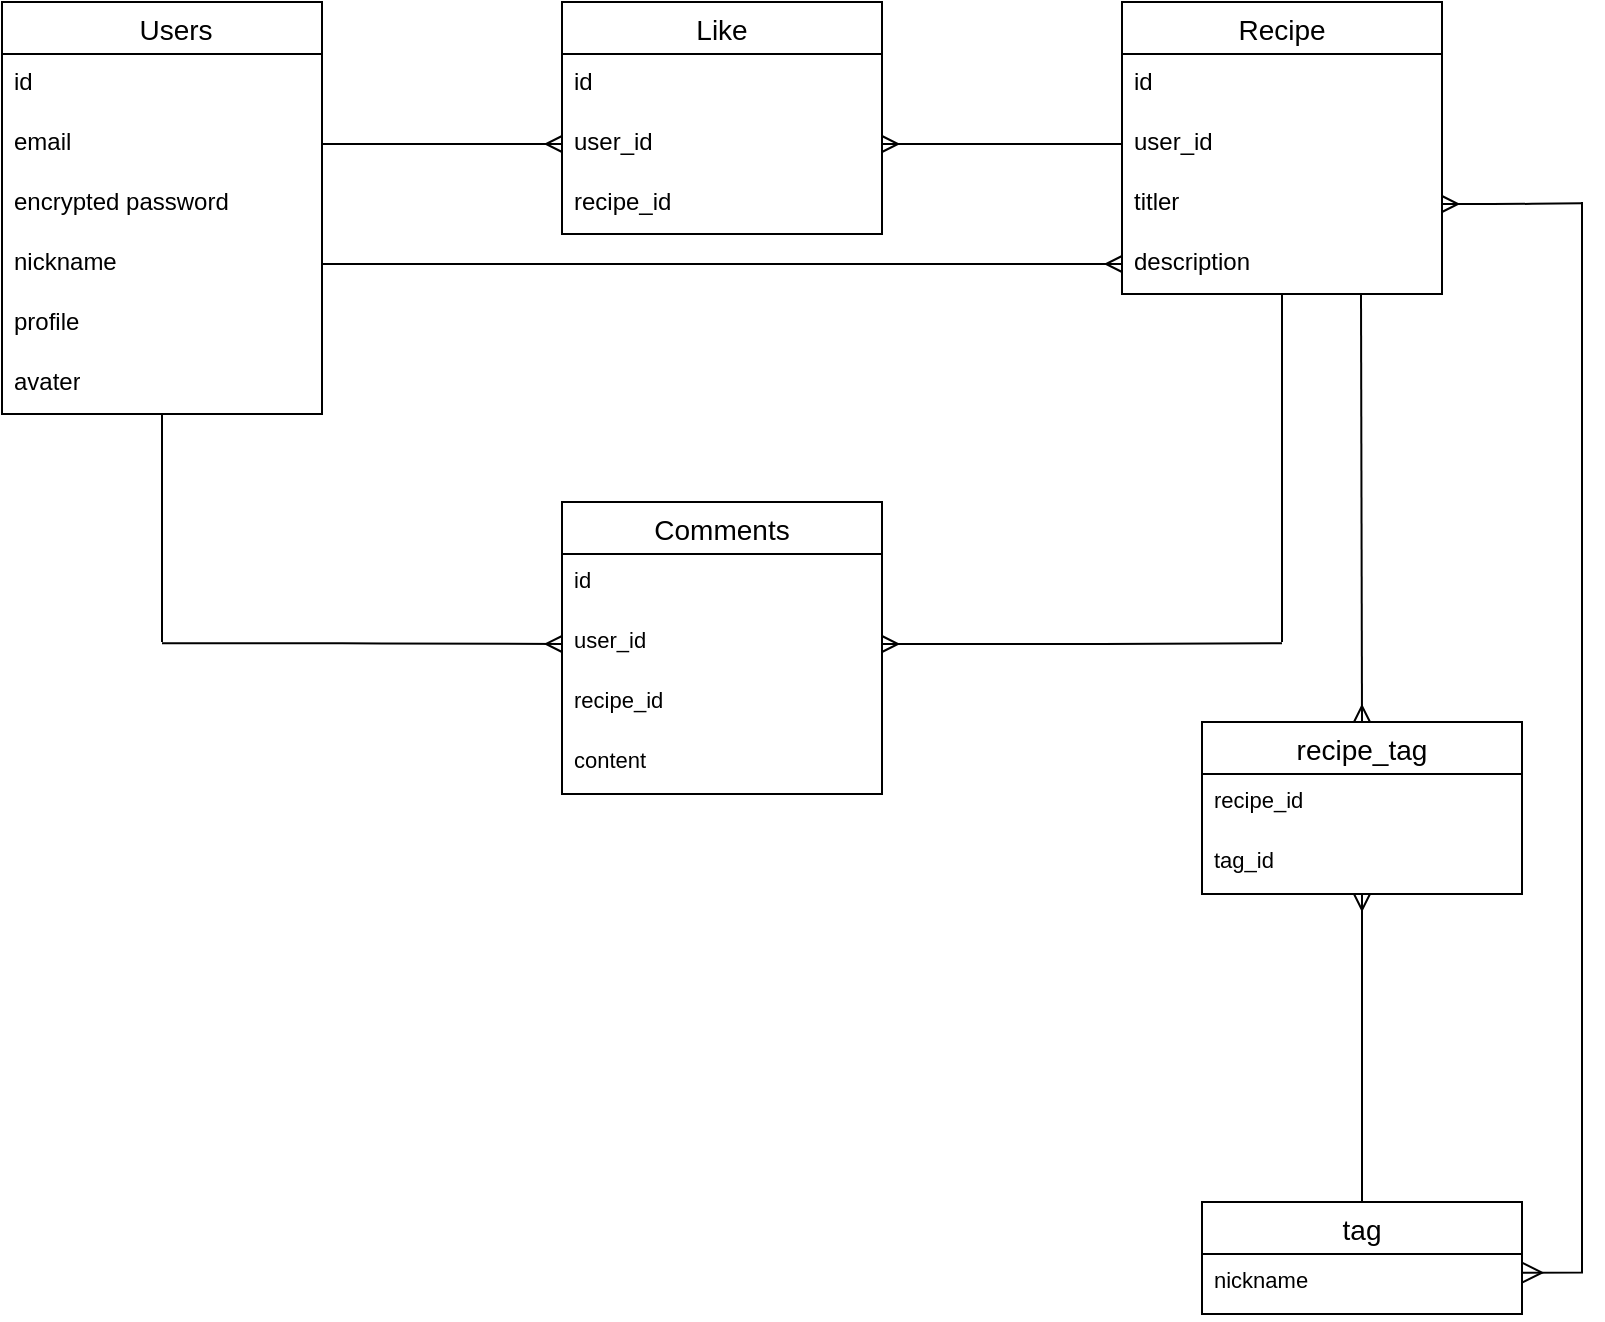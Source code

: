 <mxfile>
    <diagram id="brPnYw_xuJCFdPrKzFu4" name="ページ1">
        <mxGraphModel dx="572" dy="1611" grid="1" gridSize="10" guides="1" tooltips="1" connect="1" arrows="1" fold="1" page="1" pageScale="1" pageWidth="827" pageHeight="1169" math="0" shadow="0">
            <root>
                <mxCell id="0"/>
                <mxCell id="1" parent="0"/>
                <mxCell id="118" style="edgeStyle=elbowEdgeStyle;shape=connector;rounded=1;html=1;exitX=0.5;exitY=1;exitDx=0;exitDy=0;strokeColor=default;align=center;verticalAlign=middle;fontFamily=Helvetica;fontSize=11;fontColor=default;labelBackgroundColor=default;endArrow=none;endFill=0;" edge="1" parent="1" source="55">
                    <mxGeometry relative="1" as="geometry">
                        <mxPoint x="119.667" y="-760" as="targetPoint"/>
                    </mxGeometry>
                </mxCell>
                <mxCell id="55" value="　Users" style="swimlane;fontStyle=0;childLayout=stackLayout;horizontal=1;startSize=26;horizontalStack=0;resizeParent=1;resizeParentMax=0;resizeLast=0;collapsible=1;marginBottom=0;align=center;fontSize=14;" vertex="1" parent="1">
                    <mxGeometry x="40" y="-1080" width="160" height="206" as="geometry">
                        <mxRectangle x="60" y="-980" width="90" height="30" as="alternateBounds"/>
                    </mxGeometry>
                </mxCell>
                <mxCell id="56" value="id" style="text;strokeColor=none;fillColor=none;spacingLeft=4;spacingRight=4;overflow=hidden;rotatable=0;points=[[0,0.5],[1,0.5]];portConstraint=eastwest;fontSize=12;whiteSpace=wrap;html=1;" vertex="1" parent="55">
                    <mxGeometry y="26" width="160" height="30" as="geometry"/>
                </mxCell>
                <mxCell id="65" value="email&lt;div&gt;&lt;br&gt;&lt;/div&gt;" style="text;strokeColor=none;fillColor=none;spacingLeft=4;spacingRight=4;overflow=hidden;rotatable=0;points=[[0,0.5],[1,0.5]];portConstraint=eastwest;fontSize=12;whiteSpace=wrap;html=1;" vertex="1" parent="55">
                    <mxGeometry y="56" width="160" height="30" as="geometry"/>
                </mxCell>
                <mxCell id="68" value="&lt;div&gt;encrypted password&lt;/div&gt;" style="text;strokeColor=none;fillColor=none;spacingLeft=4;spacingRight=4;overflow=hidden;rotatable=0;points=[[0,0.5],[1,0.5]];portConstraint=eastwest;fontSize=12;whiteSpace=wrap;html=1;" vertex="1" parent="55">
                    <mxGeometry y="86" width="160" height="30" as="geometry"/>
                </mxCell>
                <mxCell id="69" value="&lt;div&gt;nickname&lt;/div&gt;" style="text;strokeColor=none;fillColor=none;spacingLeft=4;spacingRight=4;overflow=hidden;rotatable=0;points=[[0,0.5],[1,0.5]];portConstraint=eastwest;fontSize=12;whiteSpace=wrap;html=1;" vertex="1" parent="55">
                    <mxGeometry y="116" width="160" height="30" as="geometry"/>
                </mxCell>
                <mxCell id="72" value="&lt;div&gt;profile&lt;/div&gt;" style="text;strokeColor=none;fillColor=none;spacingLeft=4;spacingRight=4;overflow=hidden;rotatable=0;points=[[0,0.5],[1,0.5]];portConstraint=eastwest;fontSize=12;whiteSpace=wrap;html=1;" vertex="1" parent="55">
                    <mxGeometry y="146" width="160" height="30" as="geometry"/>
                </mxCell>
                <mxCell id="74" value="avater" style="text;strokeColor=none;fillColor=none;spacingLeft=4;spacingRight=4;overflow=hidden;rotatable=0;points=[[0,0.5],[1,0.5]];portConstraint=eastwest;fontSize=12;whiteSpace=wrap;html=1;" vertex="1" parent="55">
                    <mxGeometry y="176" width="160" height="30" as="geometry"/>
                </mxCell>
                <mxCell id="88" value="Like" style="swimlane;fontStyle=0;childLayout=stackLayout;horizontal=1;startSize=26;horizontalStack=0;resizeParent=1;resizeParentMax=0;resizeLast=0;collapsible=1;marginBottom=0;align=center;fontSize=14;" vertex="1" parent="1">
                    <mxGeometry x="320" y="-1080" width="160" height="116" as="geometry"/>
                </mxCell>
                <mxCell id="90" value="id&lt;div&gt;&lt;br&gt;&lt;/div&gt;" style="text;strokeColor=none;fillColor=none;spacingLeft=4;spacingRight=4;overflow=hidden;rotatable=0;points=[[0,0.5],[1,0.5]];portConstraint=eastwest;fontSize=12;whiteSpace=wrap;html=1;" vertex="1" parent="88">
                    <mxGeometry y="26" width="160" height="30" as="geometry"/>
                </mxCell>
                <mxCell id="91" value="user_id" style="text;strokeColor=none;fillColor=none;spacingLeft=4;spacingRight=4;overflow=hidden;rotatable=0;points=[[0,0.5],[1,0.5]];portConstraint=eastwest;fontSize=12;whiteSpace=wrap;html=1;" vertex="1" parent="88">
                    <mxGeometry y="56" width="160" height="30" as="geometry"/>
                </mxCell>
                <mxCell id="92" value="&lt;div&gt;recipe_id&lt;/div&gt;" style="text;strokeColor=none;fillColor=none;spacingLeft=4;spacingRight=4;overflow=hidden;rotatable=0;points=[[0,0.5],[1,0.5]];portConstraint=eastwest;fontSize=12;whiteSpace=wrap;html=1;" vertex="1" parent="88">
                    <mxGeometry y="86" width="160" height="30" as="geometry"/>
                </mxCell>
                <mxCell id="117" style="edgeStyle=elbowEdgeStyle;shape=connector;rounded=1;html=1;exitX=0.5;exitY=1;exitDx=0;exitDy=0;strokeColor=default;align=center;verticalAlign=middle;fontFamily=Helvetica;fontSize=11;fontColor=default;labelBackgroundColor=default;endArrow=none;endFill=0;" edge="1" parent="1" source="94">
                    <mxGeometry relative="1" as="geometry">
                        <mxPoint x="679.667" y="-760" as="targetPoint"/>
                    </mxGeometry>
                </mxCell>
                <mxCell id="94" value="Recipe" style="swimlane;fontStyle=0;childLayout=stackLayout;horizontal=1;startSize=26;horizontalStack=0;resizeParent=1;resizeParentMax=0;resizeLast=0;collapsible=1;marginBottom=0;align=center;fontSize=14;" vertex="1" parent="1">
                    <mxGeometry x="600" y="-1080" width="160" height="146" as="geometry"/>
                </mxCell>
                <mxCell id="96" value="&lt;div&gt;id&lt;/div&gt;" style="text;strokeColor=none;fillColor=none;spacingLeft=4;spacingRight=4;overflow=hidden;rotatable=0;points=[[0,0.5],[1,0.5]];portConstraint=eastwest;fontSize=12;whiteSpace=wrap;html=1;" vertex="1" parent="94">
                    <mxGeometry y="26" width="160" height="30" as="geometry"/>
                </mxCell>
                <mxCell id="97" value="user_id&lt;br&gt;&lt;div&gt;&lt;br&gt;&lt;/div&gt;" style="text;strokeColor=none;fillColor=none;spacingLeft=4;spacingRight=4;overflow=hidden;rotatable=0;points=[[0,0.5],[1,0.5]];portConstraint=eastwest;fontSize=12;whiteSpace=wrap;html=1;" vertex="1" parent="94">
                    <mxGeometry y="56" width="160" height="30" as="geometry"/>
                </mxCell>
                <mxCell id="149" style="edgeStyle=elbowEdgeStyle;shape=connector;rounded=1;html=1;exitX=1;exitY=0.5;exitDx=0;exitDy=0;strokeColor=default;align=center;verticalAlign=middle;fontFamily=Helvetica;fontSize=11;fontColor=default;labelBackgroundColor=default;endArrow=none;endFill=0;startArrow=ERmany;startFill=0;" edge="1" parent="94" source="98">
                    <mxGeometry relative="1" as="geometry">
                        <mxPoint x="230" y="100.667" as="targetPoint"/>
                    </mxGeometry>
                </mxCell>
                <mxCell id="98" value="&lt;div&gt;titler&lt;/div&gt;" style="text;strokeColor=none;fillColor=none;spacingLeft=4;spacingRight=4;overflow=hidden;rotatable=0;points=[[0,0.5],[1,0.5]];portConstraint=eastwest;fontSize=12;whiteSpace=wrap;html=1;" vertex="1" parent="94">
                    <mxGeometry y="86" width="160" height="30" as="geometry"/>
                </mxCell>
                <mxCell id="99" value="&lt;div&gt;description&lt;/div&gt;" style="text;strokeColor=none;fillColor=none;spacingLeft=4;spacingRight=4;overflow=hidden;rotatable=0;points=[[0,0.5],[1,0.5]];portConstraint=eastwest;fontSize=12;whiteSpace=wrap;html=1;" vertex="1" parent="94">
                    <mxGeometry y="116" width="160" height="30" as="geometry"/>
                </mxCell>
                <mxCell id="102" style="html=1;exitX=1;exitY=0.5;exitDx=0;exitDy=0;entryX=0;entryY=0.5;entryDx=0;entryDy=0;elbow=vertical;startArrow=none;startFill=0;endArrow=ERmany;endFill=0;" edge="1" parent="1" source="65" target="91">
                    <mxGeometry relative="1" as="geometry"/>
                </mxCell>
                <mxCell id="106" style="edgeStyle=elbowEdgeStyle;shape=connector;rounded=1;html=1;exitX=1;exitY=0.5;exitDx=0;exitDy=0;entryX=0;entryY=0.5;entryDx=0;entryDy=0;strokeColor=default;align=center;verticalAlign=middle;fontFamily=Helvetica;fontSize=11;fontColor=default;labelBackgroundColor=default;endArrow=none;startArrow=ERmany;startFill=0;endFill=0;" edge="1" parent="1" source="91" target="97">
                    <mxGeometry relative="1" as="geometry"/>
                </mxCell>
                <mxCell id="107" style="edgeStyle=elbowEdgeStyle;shape=connector;rounded=1;html=1;exitX=1;exitY=0.5;exitDx=0;exitDy=0;entryX=0;entryY=0.5;entryDx=0;entryDy=0;strokeColor=default;align=center;verticalAlign=middle;fontFamily=Helvetica;fontSize=11;fontColor=default;labelBackgroundColor=default;endArrow=ERmany;endFill=0;" edge="1" parent="1" source="69" target="99">
                    <mxGeometry relative="1" as="geometry"/>
                </mxCell>
                <mxCell id="109" value="Comments" style="swimlane;fontStyle=0;childLayout=stackLayout;horizontal=1;startSize=26;horizontalStack=0;resizeParent=1;resizeParentMax=0;resizeLast=0;collapsible=1;marginBottom=0;align=center;fontSize=14;fontFamily=Helvetica;fontColor=default;labelBackgroundColor=default;" vertex="1" parent="1">
                    <mxGeometry x="320" y="-830" width="160" height="146" as="geometry"/>
                </mxCell>
                <mxCell id="110" value="id" style="text;strokeColor=none;fillColor=none;spacingLeft=4;spacingRight=4;overflow=hidden;rotatable=0;points=[[0,0.5],[1,0.5]];portConstraint=eastwest;fontSize=11;whiteSpace=wrap;html=1;fontFamily=Helvetica;fontColor=default;labelBackgroundColor=default;" vertex="1" parent="109">
                    <mxGeometry y="26" width="160" height="30" as="geometry"/>
                </mxCell>
                <mxCell id="116" style="edgeStyle=elbowEdgeStyle;shape=connector;rounded=1;html=1;exitX=1;exitY=0.5;exitDx=0;exitDy=0;strokeColor=default;align=center;verticalAlign=middle;fontFamily=Helvetica;fontSize=11;fontColor=default;labelBackgroundColor=default;endArrow=none;endFill=0;startArrow=ERmany;startFill=0;" edge="1" parent="109" source="111">
                    <mxGeometry relative="1" as="geometry">
                        <mxPoint x="360" y="70.667" as="targetPoint"/>
                    </mxGeometry>
                </mxCell>
                <mxCell id="119" style="edgeStyle=elbowEdgeStyle;shape=connector;rounded=1;html=1;exitX=0;exitY=0.5;exitDx=0;exitDy=0;strokeColor=default;align=center;verticalAlign=middle;fontFamily=Helvetica;fontSize=11;fontColor=default;labelBackgroundColor=default;endArrow=ERmany;endFill=0;entryX=0;entryY=0.5;entryDx=0;entryDy=0;" edge="1" parent="109" target="111">
                    <mxGeometry relative="1" as="geometry">
                        <mxPoint x="-200" y="70.667" as="sourcePoint"/>
                    </mxGeometry>
                </mxCell>
                <mxCell id="111" value="user_id" style="text;strokeColor=none;fillColor=none;spacingLeft=4;spacingRight=4;overflow=hidden;rotatable=0;points=[[0,0.5],[1,0.5]];portConstraint=eastwest;fontSize=11;whiteSpace=wrap;html=1;fontFamily=Helvetica;fontColor=default;labelBackgroundColor=default;" vertex="1" parent="109">
                    <mxGeometry y="56" width="160" height="30" as="geometry"/>
                </mxCell>
                <mxCell id="112" value="recipe_id" style="text;strokeColor=none;fillColor=none;spacingLeft=4;spacingRight=4;overflow=hidden;rotatable=0;points=[[0,0.5],[1,0.5]];portConstraint=eastwest;fontSize=11;whiteSpace=wrap;html=1;fontFamily=Helvetica;fontColor=default;labelBackgroundColor=default;" vertex="1" parent="109">
                    <mxGeometry y="86" width="160" height="30" as="geometry"/>
                </mxCell>
                <mxCell id="120" value="content" style="text;strokeColor=none;fillColor=none;spacingLeft=4;spacingRight=4;overflow=hidden;rotatable=0;points=[[0,0.5],[1,0.5]];portConstraint=eastwest;fontSize=11;whiteSpace=wrap;html=1;fontFamily=Helvetica;fontColor=default;labelBackgroundColor=default;" vertex="1" parent="109">
                    <mxGeometry y="116" width="160" height="30" as="geometry"/>
                </mxCell>
                <mxCell id="137" style="edgeStyle=elbowEdgeStyle;shape=connector;rounded=1;html=1;exitX=0.5;exitY=0;exitDx=0;exitDy=0;entryX=0.5;entryY=1;entryDx=0;entryDy=0;strokeColor=default;align=center;verticalAlign=middle;fontFamily=Helvetica;fontSize=11;fontColor=default;labelBackgroundColor=default;endArrow=ERmany;startArrow=none;startFill=0;endFill=0;" edge="1" parent="1" source="127" target="131">
                    <mxGeometry relative="1" as="geometry"/>
                </mxCell>
                <mxCell id="127" value="tag" style="swimlane;fontStyle=0;childLayout=stackLayout;horizontal=1;startSize=26;horizontalStack=0;resizeParent=1;resizeParentMax=0;resizeLast=0;collapsible=1;marginBottom=0;align=center;fontSize=14;fontFamily=Helvetica;fontColor=default;labelBackgroundColor=default;" vertex="1" parent="1">
                    <mxGeometry x="640" y="-480" width="160" height="56" as="geometry"/>
                </mxCell>
                <mxCell id="128" value="nickname" style="text;strokeColor=none;fillColor=none;spacingLeft=4;spacingRight=4;overflow=hidden;rotatable=0;points=[[0,0.5],[1,0.5]];portConstraint=eastwest;fontSize=11;whiteSpace=wrap;html=1;fontFamily=Helvetica;fontColor=default;labelBackgroundColor=default;" vertex="1" parent="127">
                    <mxGeometry y="26" width="160" height="30" as="geometry"/>
                </mxCell>
                <mxCell id="135" style="edgeStyle=elbowEdgeStyle;shape=connector;rounded=1;html=1;exitX=0.5;exitY=0;exitDx=0;exitDy=0;strokeColor=default;align=center;verticalAlign=middle;fontFamily=Helvetica;fontSize=11;fontColor=default;labelBackgroundColor=default;endArrow=none;entryX=0.745;entryY=1.017;entryDx=0;entryDy=0;entryPerimeter=0;endFill=0;startArrow=ERmany;startFill=0;" edge="1" parent="1" source="131" target="99">
                    <mxGeometry relative="1" as="geometry">
                        <mxPoint x="719.667" y="-920" as="targetPoint"/>
                    </mxGeometry>
                </mxCell>
                <mxCell id="131" value="recipe_tag" style="swimlane;fontStyle=0;childLayout=stackLayout;horizontal=1;startSize=26;horizontalStack=0;resizeParent=1;resizeParentMax=0;resizeLast=0;collapsible=1;marginBottom=0;align=center;fontSize=14;fontFamily=Helvetica;fontColor=default;labelBackgroundColor=default;" vertex="1" parent="1">
                    <mxGeometry x="640" y="-720" width="160" height="86" as="geometry"/>
                </mxCell>
                <mxCell id="132" value="recipe_id" style="text;strokeColor=none;fillColor=none;spacingLeft=4;spacingRight=4;overflow=hidden;rotatable=0;points=[[0,0.5],[1,0.5]];portConstraint=eastwest;fontSize=11;whiteSpace=wrap;html=1;fontFamily=Helvetica;fontColor=default;labelBackgroundColor=default;" vertex="1" parent="131">
                    <mxGeometry y="26" width="160" height="30" as="geometry"/>
                </mxCell>
                <mxCell id="133" value="tag_id" style="text;strokeColor=none;fillColor=none;spacingLeft=4;spacingRight=4;overflow=hidden;rotatable=0;points=[[0,0.5],[1,0.5]];portConstraint=eastwest;fontSize=11;whiteSpace=wrap;html=1;fontFamily=Helvetica;fontColor=default;labelBackgroundColor=default;" vertex="1" parent="131">
                    <mxGeometry y="56" width="160" height="30" as="geometry"/>
                </mxCell>
                <mxCell id="147" value="" style="edgeStyle=segmentEdgeStyle;endArrow=none;html=1;curved=0;rounded=0;endSize=8;startSize=8;strokeColor=default;align=center;verticalAlign=middle;fontFamily=Helvetica;fontSize=11;fontColor=default;labelBackgroundColor=default;endFill=0;startArrow=ERmany;startFill=0;" edge="1" parent="1">
                    <mxGeometry width="50" height="50" relative="1" as="geometry">
                        <mxPoint x="800" y="-444.67" as="sourcePoint"/>
                        <mxPoint x="830" y="-980" as="targetPoint"/>
                    </mxGeometry>
                </mxCell>
            </root>
        </mxGraphModel>
    </diagram>
</mxfile>